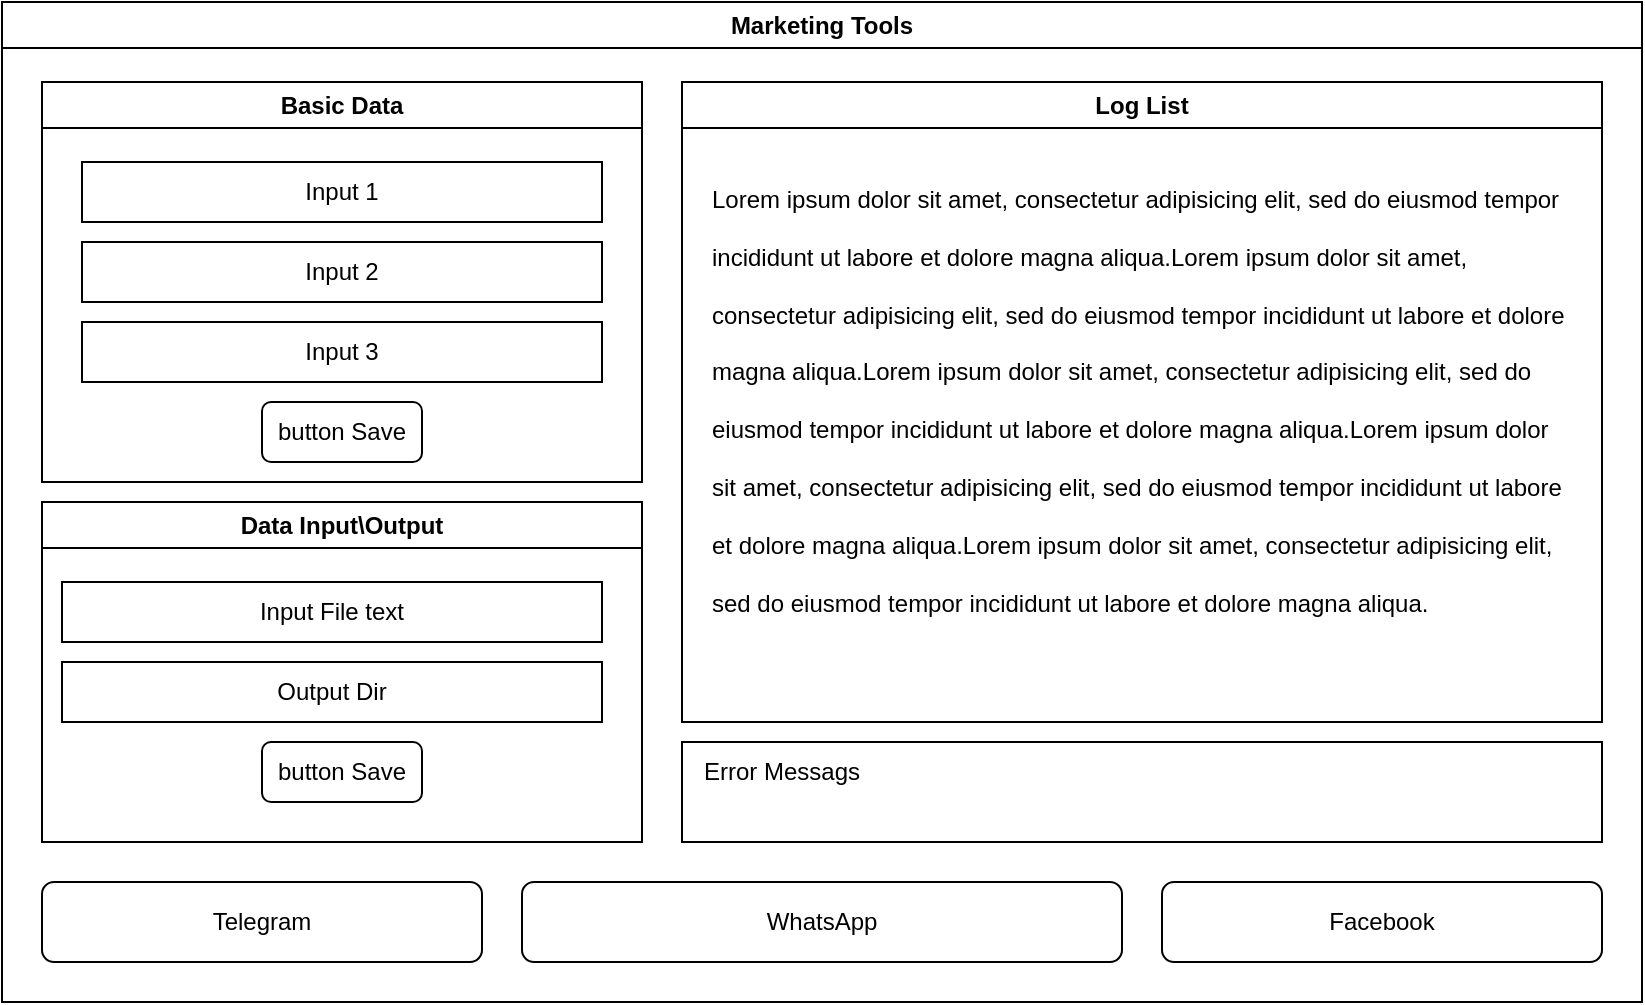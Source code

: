 <mxfile>
    <diagram id="E0kFScOOPzt0D7Hpz-KD" name="Page-1">
        <mxGraphModel dx="1028" dy="764" grid="1" gridSize="10" guides="1" tooltips="1" connect="1" arrows="1" fold="1" page="1" pageScale="1" pageWidth="850" pageHeight="1100" math="0" shadow="0">
            <root>
                <mxCell id="0"/>
                <mxCell id="1" parent="0"/>
                <mxCell id="2" value="Marketing Tools" style="swimlane;whiteSpace=wrap;html=1;" vertex="1" parent="1">
                    <mxGeometry x="20" y="20" width="820" height="500" as="geometry"/>
                </mxCell>
                <mxCell id="4" value="Basic Data" style="swimlane;whiteSpace=wrap;html=1;" vertex="1" parent="2">
                    <mxGeometry x="20" y="40" width="300" height="200" as="geometry"/>
                </mxCell>
                <mxCell id="5" value="Input 1" style="rounded=0;whiteSpace=wrap;html=1;" vertex="1" parent="4">
                    <mxGeometry x="20" y="40" width="260" height="30" as="geometry"/>
                </mxCell>
                <mxCell id="6" value="Input 2" style="rounded=0;whiteSpace=wrap;html=1;" vertex="1" parent="4">
                    <mxGeometry x="20" y="80" width="260" height="30" as="geometry"/>
                </mxCell>
                <mxCell id="7" value="Input 3" style="rounded=0;whiteSpace=wrap;html=1;" vertex="1" parent="4">
                    <mxGeometry x="20" y="120" width="260" height="30" as="geometry"/>
                </mxCell>
                <mxCell id="8" value="button Save" style="rounded=1;whiteSpace=wrap;html=1;" vertex="1" parent="4">
                    <mxGeometry x="110" y="160" width="80" height="30" as="geometry"/>
                </mxCell>
                <mxCell id="9" value="Data Input\Output" style="swimlane;whiteSpace=wrap;html=1;" vertex="1" parent="2">
                    <mxGeometry x="20" y="250" width="300" height="170" as="geometry"/>
                </mxCell>
                <mxCell id="10" value="Input File text" style="rounded=0;whiteSpace=wrap;html=1;" vertex="1" parent="9">
                    <mxGeometry x="10" y="40" width="270" height="30" as="geometry"/>
                </mxCell>
                <mxCell id="11" value="Output Dir" style="rounded=0;whiteSpace=wrap;html=1;" vertex="1" parent="9">
                    <mxGeometry x="10" y="80" width="270" height="30" as="geometry"/>
                </mxCell>
                <mxCell id="12" value="button Save" style="rounded=1;whiteSpace=wrap;html=1;" vertex="1" parent="9">
                    <mxGeometry x="110" y="120" width="80" height="30" as="geometry"/>
                </mxCell>
                <mxCell id="13" value="Log List" style="swimlane;whiteSpace=wrap;html=1;" vertex="1" parent="2">
                    <mxGeometry x="340" y="40" width="460" height="320" as="geometry"/>
                </mxCell>
                <mxCell id="14" value="&lt;h1&gt;&lt;span style=&quot;background-color: initial; font-size: 12px; font-weight: normal;&quot;&gt;Lorem ipsum dolor sit amet, consectetur adipisicing elit, sed do eiusmod tempor incididunt ut labore et dolore magna aliqua.&lt;/span&gt;&lt;span style=&quot;background-color: initial; font-size: 12px; font-weight: normal;&quot;&gt;Lorem ipsum dolor sit amet, consectetur adipisicing elit, sed do eiusmod tempor incididunt ut labore et dolore magna aliqua.&lt;/span&gt;&lt;span style=&quot;background-color: initial; font-size: 12px; font-weight: normal;&quot;&gt;Lorem ipsum dolor sit amet, consectetur adipisicing elit, sed do eiusmod tempor incididunt ut labore et dolore magna aliqua.&lt;/span&gt;&lt;span style=&quot;background-color: initial; font-size: 12px; font-weight: normal;&quot;&gt;Lorem ipsum dolor sit amet, consectetur adipisicing elit, sed do eiusmod tempor incididunt ut labore et dolore magna aliqua.&lt;/span&gt;&lt;span style=&quot;background-color: initial; font-size: 12px; font-weight: normal;&quot;&gt;Lorem ipsum dolor sit amet, consectetur adipisicing elit, sed do eiusmod tempor incididunt ut labore et dolore magna aliqua.&lt;/span&gt;&lt;/h1&gt;" style="text;html=1;strokeColor=none;fillColor=none;spacing=5;spacingTop=-20;whiteSpace=wrap;overflow=hidden;rounded=0;" vertex="1" parent="13">
                    <mxGeometry x="10" y="35" width="440" height="265" as="geometry"/>
                </mxCell>
                <mxCell id="15" value="" style="rounded=0;whiteSpace=wrap;html=1;" vertex="1" parent="2">
                    <mxGeometry x="340" y="370" width="460" height="50" as="geometry"/>
                </mxCell>
                <mxCell id="16" value="Error Messags" style="text;html=1;strokeColor=none;fillColor=none;align=center;verticalAlign=middle;whiteSpace=wrap;rounded=0;" vertex="1" parent="2">
                    <mxGeometry x="330" y="370" width="120" height="30" as="geometry"/>
                </mxCell>
                <mxCell id="17" value="Telegram" style="rounded=1;whiteSpace=wrap;html=1;" vertex="1" parent="2">
                    <mxGeometry x="20" y="440" width="220" height="40" as="geometry"/>
                </mxCell>
                <mxCell id="18" value="WhatsApp" style="rounded=1;whiteSpace=wrap;html=1;" vertex="1" parent="2">
                    <mxGeometry x="260" y="440" width="300" height="40" as="geometry"/>
                </mxCell>
                <mxCell id="19" value="Facebook" style="rounded=1;whiteSpace=wrap;html=1;" vertex="1" parent="2">
                    <mxGeometry x="580" y="440" width="220" height="40" as="geometry"/>
                </mxCell>
            </root>
        </mxGraphModel>
    </diagram>
</mxfile>